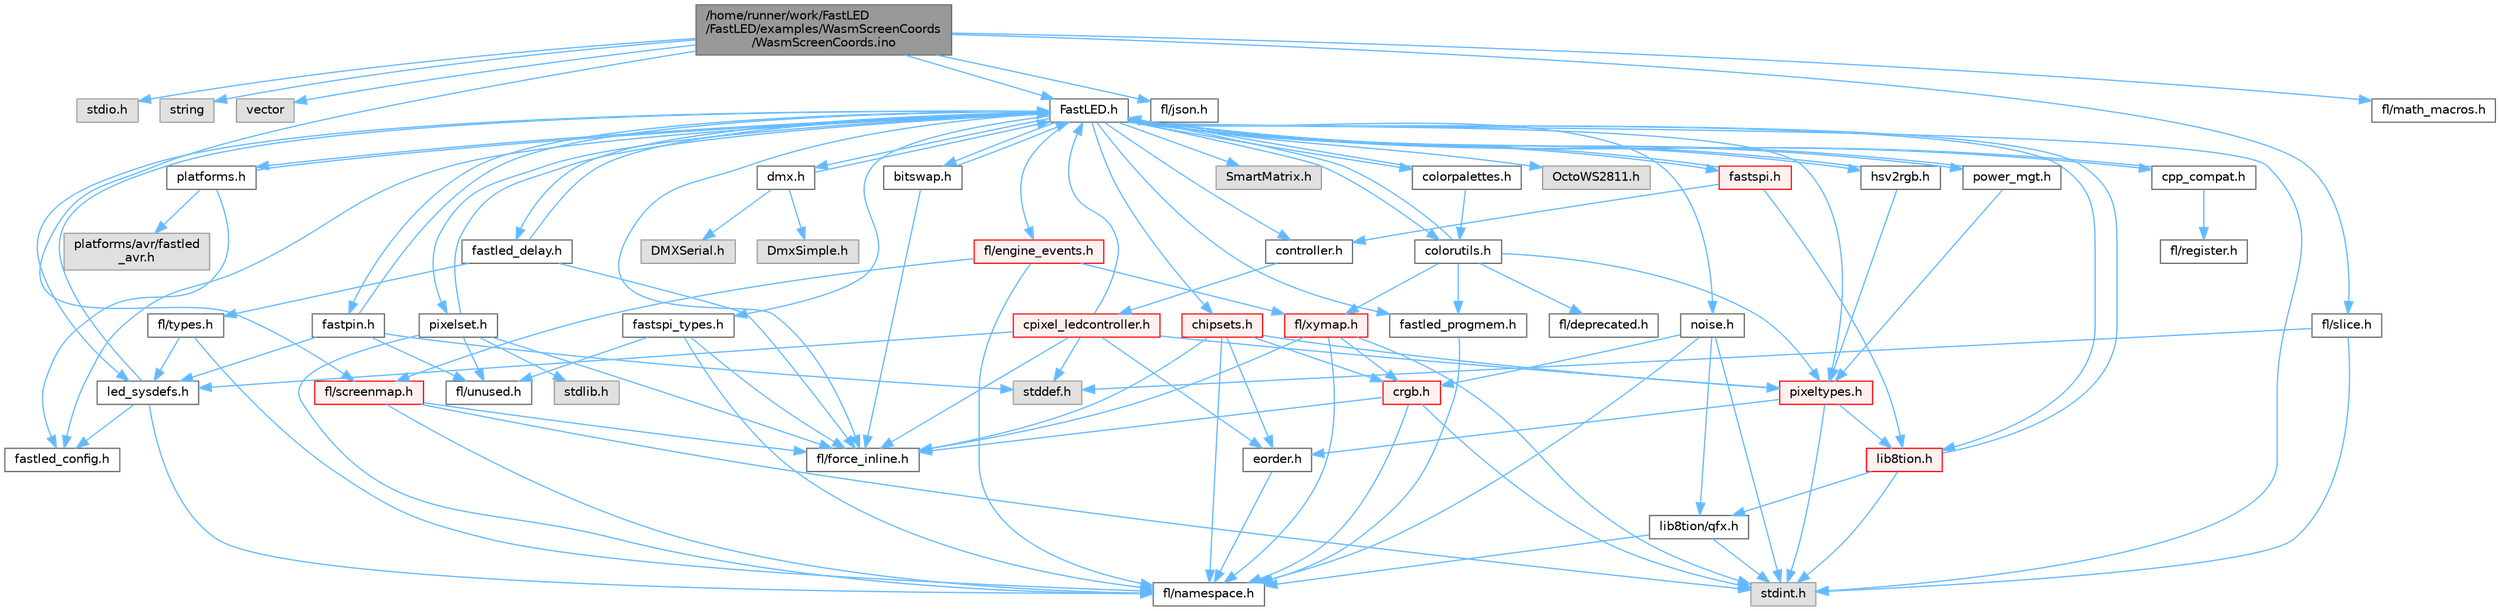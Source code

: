 digraph "/home/runner/work/FastLED/FastLED/examples/WasmScreenCoords/WasmScreenCoords.ino"
{
 // LATEX_PDF_SIZE
  bgcolor="transparent";
  edge [fontname=Helvetica,fontsize=10,labelfontname=Helvetica,labelfontsize=10];
  node [fontname=Helvetica,fontsize=10,shape=box,height=0.2,width=0.4];
  Node1 [id="Node000001",label="/home/runner/work/FastLED\l/FastLED/examples/WasmScreenCoords\l/WasmScreenCoords.ino",height=0.2,width=0.4,color="gray40", fillcolor="grey60", style="filled", fontcolor="black",tooltip="Simple test for screen coordinates in the web compiled version of FastLED."];
  Node1 -> Node2 [id="edge1_Node000001_Node000002",color="steelblue1",style="solid",tooltip=" "];
  Node2 [id="Node000002",label="stdio.h",height=0.2,width=0.4,color="grey60", fillcolor="#E0E0E0", style="filled",tooltip=" "];
  Node1 -> Node3 [id="edge2_Node000001_Node000003",color="steelblue1",style="solid",tooltip=" "];
  Node3 [id="Node000003",label="string",height=0.2,width=0.4,color="grey60", fillcolor="#E0E0E0", style="filled",tooltip=" "];
  Node1 -> Node4 [id="edge3_Node000001_Node000004",color="steelblue1",style="solid",tooltip=" "];
  Node4 [id="Node000004",label="vector",height=0.2,width=0.4,color="grey60", fillcolor="#E0E0E0", style="filled",tooltip=" "];
  Node1 -> Node5 [id="edge4_Node000001_Node000005",color="steelblue1",style="solid",tooltip=" "];
  Node5 [id="Node000005",label="FastLED.h",height=0.2,width=0.4,color="grey40", fillcolor="white", style="filled",URL="$db/d97/_fast_l_e_d_8h.html",tooltip="central include file for FastLED, defines the CFastLED class/object"];
  Node5 -> Node6 [id="edge5_Node000005_Node000006",color="steelblue1",style="solid",tooltip=" "];
  Node6 [id="Node000006",label="stdint.h",height=0.2,width=0.4,color="grey60", fillcolor="#E0E0E0", style="filled",tooltip=" "];
  Node5 -> Node7 [id="edge6_Node000005_Node000007",color="steelblue1",style="solid",tooltip=" "];
  Node7 [id="Node000007",label="SmartMatrix.h",height=0.2,width=0.4,color="grey60", fillcolor="#E0E0E0", style="filled",tooltip=" "];
  Node5 -> Node8 [id="edge7_Node000005_Node000008",color="steelblue1",style="solid",tooltip=" "];
  Node8 [id="Node000008",label="OctoWS2811.h",height=0.2,width=0.4,color="grey60", fillcolor="#E0E0E0", style="filled",tooltip=" "];
  Node5 -> Node9 [id="edge8_Node000005_Node000009",color="steelblue1",style="solid",tooltip=" "];
  Node9 [id="Node000009",label="fl/force_inline.h",height=0.2,width=0.4,color="grey40", fillcolor="white", style="filled",URL="$d8/d2d/fl_2force__inline_8h.html",tooltip=" "];
  Node5 -> Node10 [id="edge9_Node000005_Node000010",color="steelblue1",style="solid",tooltip=" "];
  Node10 [id="Node000010",label="cpp_compat.h",height=0.2,width=0.4,color="grey40", fillcolor="white", style="filled",URL="$d9/d13/cpp__compat_8h.html",tooltip="Compatibility functions based on C++ version."];
  Node10 -> Node5 [id="edge10_Node000010_Node000005",color="steelblue1",style="solid",tooltip=" "];
  Node10 -> Node11 [id="edge11_Node000010_Node000011",color="steelblue1",style="solid",tooltip=" "];
  Node11 [id="Node000011",label="fl/register.h",height=0.2,width=0.4,color="grey40", fillcolor="white", style="filled",URL="$d8/dc1/fl_2register_8h.html",tooltip=" "];
  Node5 -> Node12 [id="edge12_Node000005_Node000012",color="steelblue1",style="solid",tooltip=" "];
  Node12 [id="Node000012",label="fastled_config.h",height=0.2,width=0.4,color="grey40", fillcolor="white", style="filled",URL="$d5/d11/fastled__config_8h.html",tooltip="Contains definitions that can be used to configure FastLED at compile time."];
  Node5 -> Node13 [id="edge13_Node000005_Node000013",color="steelblue1",style="solid",tooltip=" "];
  Node13 [id="Node000013",label="led_sysdefs.h",height=0.2,width=0.4,color="grey40", fillcolor="white", style="filled",URL="$d9/d3e/led__sysdefs_8h.html",tooltip="Determines which platform system definitions to include."];
  Node13 -> Node5 [id="edge14_Node000013_Node000005",color="steelblue1",style="solid",tooltip=" "];
  Node13 -> Node12 [id="edge15_Node000013_Node000012",color="steelblue1",style="solid",tooltip=" "];
  Node13 -> Node14 [id="edge16_Node000013_Node000014",color="steelblue1",style="solid",tooltip=" "];
  Node14 [id="Node000014",label="fl/namespace.h",height=0.2,width=0.4,color="grey40", fillcolor="white", style="filled",URL="$df/d2a/namespace_8h.html",tooltip="Implements the FastLED namespace macros."];
  Node5 -> Node15 [id="edge17_Node000005_Node000015",color="steelblue1",style="solid",tooltip=" "];
  Node15 [id="Node000015",label="fastled_delay.h",height=0.2,width=0.4,color="grey40", fillcolor="white", style="filled",URL="$d0/da8/fastled__delay_8h.html",tooltip="Utility functions and classes for managing delay cycles."];
  Node15 -> Node5 [id="edge18_Node000015_Node000005",color="steelblue1",style="solid",tooltip=" "];
  Node15 -> Node16 [id="edge19_Node000015_Node000016",color="steelblue1",style="solid",tooltip=" "];
  Node16 [id="Node000016",label="fl/types.h",height=0.2,width=0.4,color="grey40", fillcolor="white", style="filled",URL="$d7/da1/fl_2types_8h.html",tooltip=" "];
  Node16 -> Node13 [id="edge20_Node000016_Node000013",color="steelblue1",style="solid",tooltip=" "];
  Node16 -> Node14 [id="edge21_Node000016_Node000014",color="steelblue1",style="solid",tooltip=" "];
  Node15 -> Node9 [id="edge22_Node000015_Node000009",color="steelblue1",style="solid",tooltip=" "];
  Node5 -> Node17 [id="edge23_Node000005_Node000017",color="steelblue1",style="solid",tooltip=" "];
  Node17 [id="Node000017",label="bitswap.h",height=0.2,width=0.4,color="grey40", fillcolor="white", style="filled",URL="$de/ded/bitswap_8h.html",tooltip="Functions for doing a rotation of bits/bytes used by parallel output."];
  Node17 -> Node5 [id="edge24_Node000017_Node000005",color="steelblue1",style="solid",tooltip=" "];
  Node17 -> Node9 [id="edge25_Node000017_Node000009",color="steelblue1",style="solid",tooltip=" "];
  Node5 -> Node18 [id="edge26_Node000005_Node000018",color="steelblue1",style="solid",tooltip=" "];
  Node18 [id="Node000018",label="controller.h",height=0.2,width=0.4,color="grey40", fillcolor="white", style="filled",URL="$d2/dd9/controller_8h.html",tooltip="deprecated: base definitions used by led controllers for writing out led data"];
  Node18 -> Node19 [id="edge27_Node000018_Node000019",color="steelblue1",style="solid",tooltip=" "];
  Node19 [id="Node000019",label="cpixel_ledcontroller.h",height=0.2,width=0.4,color="red", fillcolor="#FFF0F0", style="filled",URL="$d9/d57/cpixel__ledcontroller_8h.html",tooltip="defines the templated version of the CLEDController class"];
  Node19 -> Node20 [id="edge28_Node000019_Node000020",color="steelblue1",style="solid",tooltip=" "];
  Node20 [id="Node000020",label="stddef.h",height=0.2,width=0.4,color="grey60", fillcolor="#E0E0E0", style="filled",tooltip=" "];
  Node19 -> Node5 [id="edge29_Node000019_Node000005",color="steelblue1",style="solid",tooltip=" "];
  Node19 -> Node13 [id="edge30_Node000019_Node000013",color="steelblue1",style="solid",tooltip=" "];
  Node19 -> Node21 [id="edge31_Node000019_Node000021",color="steelblue1",style="solid",tooltip=" "];
  Node21 [id="Node000021",label="pixeltypes.h",height=0.2,width=0.4,color="red", fillcolor="#FFF0F0", style="filled",URL="$d2/dba/pixeltypes_8h.html",tooltip="Includes defintions for RGB and HSV pixels."];
  Node21 -> Node6 [id="edge32_Node000021_Node000006",color="steelblue1",style="solid",tooltip=" "];
  Node21 -> Node22 [id="edge33_Node000021_Node000022",color="steelblue1",style="solid",tooltip=" "];
  Node22 [id="Node000022",label="lib8tion.h",height=0.2,width=0.4,color="red", fillcolor="#FFF0F0", style="filled",URL="$df/da5/lib8tion_8h.html",tooltip="Fast, efficient 8-bit math functions specifically designed for high-performance LED programming."];
  Node22 -> Node5 [id="edge34_Node000022_Node000005",color="steelblue1",style="solid",tooltip=" "];
  Node22 -> Node6 [id="edge35_Node000022_Node000006",color="steelblue1",style="solid",tooltip=" "];
  Node22 -> Node25 [id="edge36_Node000022_Node000025",color="steelblue1",style="solid",tooltip=" "];
  Node25 [id="Node000025",label="lib8tion/qfx.h",height=0.2,width=0.4,color="grey40", fillcolor="white", style="filled",URL="$d2/d19/qfx_8h.html",tooltip=" "];
  Node25 -> Node6 [id="edge37_Node000025_Node000006",color="steelblue1",style="solid",tooltip=" "];
  Node25 -> Node14 [id="edge38_Node000025_Node000014",color="steelblue1",style="solid",tooltip=" "];
  Node21 -> Node36 [id="edge39_Node000021_Node000036",color="steelblue1",style="solid",tooltip=" "];
  Node36 [id="Node000036",label="eorder.h",height=0.2,width=0.4,color="grey40", fillcolor="white", style="filled",URL="$db/d07/eorder_8h.html",tooltip="Defines color channel ordering enumerations."];
  Node36 -> Node14 [id="edge40_Node000036_Node000014",color="steelblue1",style="solid",tooltip=" "];
  Node19 -> Node36 [id="edge41_Node000019_Node000036",color="steelblue1",style="solid",tooltip=" "];
  Node19 -> Node9 [id="edge42_Node000019_Node000009",color="steelblue1",style="solid",tooltip=" "];
  Node5 -> Node66 [id="edge43_Node000005_Node000066",color="steelblue1",style="solid",tooltip=" "];
  Node66 [id="Node000066",label="fastpin.h",height=0.2,width=0.4,color="grey40", fillcolor="white", style="filled",URL="$db/d65/fastpin_8h.html",tooltip="Class base definitions for defining fast pin access."];
  Node66 -> Node5 [id="edge44_Node000066_Node000005",color="steelblue1",style="solid",tooltip=" "];
  Node66 -> Node13 [id="edge45_Node000066_Node000013",color="steelblue1",style="solid",tooltip=" "];
  Node66 -> Node20 [id="edge46_Node000066_Node000020",color="steelblue1",style="solid",tooltip=" "];
  Node66 -> Node51 [id="edge47_Node000066_Node000051",color="steelblue1",style="solid",tooltip=" "];
  Node51 [id="Node000051",label="fl/unused.h",height=0.2,width=0.4,color="grey40", fillcolor="white", style="filled",URL="$d8/d4b/unused_8h.html",tooltip=" "];
  Node5 -> Node67 [id="edge48_Node000005_Node000067",color="steelblue1",style="solid",tooltip=" "];
  Node67 [id="Node000067",label="fastspi_types.h",height=0.2,width=0.4,color="grey40", fillcolor="white", style="filled",URL="$d2/ddb/fastspi__types_8h.html",tooltip="Data types and constants used by SPI interfaces."];
  Node67 -> Node9 [id="edge49_Node000067_Node000009",color="steelblue1",style="solid",tooltip=" "];
  Node67 -> Node14 [id="edge50_Node000067_Node000014",color="steelblue1",style="solid",tooltip=" "];
  Node67 -> Node51 [id="edge51_Node000067_Node000051",color="steelblue1",style="solid",tooltip=" "];
  Node5 -> Node68 [id="edge52_Node000005_Node000068",color="steelblue1",style="solid",tooltip=" "];
  Node68 [id="Node000068",label="dmx.h",height=0.2,width=0.4,color="grey40", fillcolor="white", style="filled",URL="$d3/de1/dmx_8h.html",tooltip="Defines the DMX512-based LED controllers."];
  Node68 -> Node5 [id="edge53_Node000068_Node000005",color="steelblue1",style="solid",tooltip=" "];
  Node68 -> Node69 [id="edge54_Node000068_Node000069",color="steelblue1",style="solid",tooltip=" "];
  Node69 [id="Node000069",label="DmxSimple.h",height=0.2,width=0.4,color="grey60", fillcolor="#E0E0E0", style="filled",tooltip=" "];
  Node68 -> Node70 [id="edge55_Node000068_Node000070",color="steelblue1",style="solid",tooltip=" "];
  Node70 [id="Node000070",label="DMXSerial.h",height=0.2,width=0.4,color="grey60", fillcolor="#E0E0E0", style="filled",tooltip=" "];
  Node5 -> Node71 [id="edge56_Node000005_Node000071",color="steelblue1",style="solid",tooltip=" "];
  Node71 [id="Node000071",label="platforms.h",height=0.2,width=0.4,color="grey40", fillcolor="white", style="filled",URL="$da/dc9/platforms_8h.html",tooltip="Determines which platforms headers to include."];
  Node71 -> Node5 [id="edge57_Node000071_Node000005",color="steelblue1",style="solid",tooltip=" "];
  Node71 -> Node12 [id="edge58_Node000071_Node000012",color="steelblue1",style="solid",tooltip=" "];
  Node71 -> Node72 [id="edge59_Node000071_Node000072",color="steelblue1",style="solid",tooltip=" "];
  Node72 [id="Node000072",label="platforms/avr/fastled\l_avr.h",height=0.2,width=0.4,color="grey60", fillcolor="#E0E0E0", style="filled",tooltip=" "];
  Node5 -> Node73 [id="edge60_Node000005_Node000073",color="steelblue1",style="solid",tooltip=" "];
  Node73 [id="Node000073",label="fastled_progmem.h",height=0.2,width=0.4,color="grey40", fillcolor="white", style="filled",URL="$df/dab/fastled__progmem_8h.html",tooltip="Wrapper definitions to allow seamless use of PROGMEM in environments that have it."];
  Node73 -> Node14 [id="edge61_Node000073_Node000014",color="steelblue1",style="solid",tooltip=" "];
  Node5 -> Node22 [id="edge62_Node000005_Node000022",color="steelblue1",style="solid",tooltip=" "];
  Node5 -> Node21 [id="edge63_Node000005_Node000021",color="steelblue1",style="solid",tooltip=" "];
  Node5 -> Node74 [id="edge64_Node000005_Node000074",color="steelblue1",style="solid",tooltip=" "];
  Node74 [id="Node000074",label="hsv2rgb.h",height=0.2,width=0.4,color="grey40", fillcolor="white", style="filled",URL="$de/d9a/hsv2rgb_8h.html",tooltip="Functions to convert from the HSV colorspace to the RGB colorspace."];
  Node74 -> Node5 [id="edge65_Node000074_Node000005",color="steelblue1",style="solid",tooltip=" "];
  Node74 -> Node21 [id="edge66_Node000074_Node000021",color="steelblue1",style="solid",tooltip=" "];
  Node5 -> Node75 [id="edge67_Node000005_Node000075",color="steelblue1",style="solid",tooltip=" "];
  Node75 [id="Node000075",label="colorutils.h",height=0.2,width=0.4,color="grey40", fillcolor="white", style="filled",URL="$d1/dfb/colorutils_8h.html",tooltip="Utility functions for color fill, palettes, blending, and more."];
  Node75 -> Node5 [id="edge68_Node000075_Node000005",color="steelblue1",style="solid",tooltip=" "];
  Node75 -> Node21 [id="edge69_Node000075_Node000021",color="steelblue1",style="solid",tooltip=" "];
  Node75 -> Node73 [id="edge70_Node000075_Node000073",color="steelblue1",style="solid",tooltip=" "];
  Node75 -> Node54 [id="edge71_Node000075_Node000054",color="steelblue1",style="solid",tooltip=" "];
  Node54 [id="Node000054",label="fl/xymap.h",height=0.2,width=0.4,color="red", fillcolor="#FFF0F0", style="filled",URL="$d6/dc9/fl_2xymap_8h.html",tooltip=" "];
  Node54 -> Node6 [id="edge72_Node000054_Node000006",color="steelblue1",style="solid",tooltip=" "];
  Node54 -> Node29 [id="edge73_Node000054_Node000029",color="steelblue1",style="solid",tooltip=" "];
  Node29 [id="Node000029",label="crgb.h",height=0.2,width=0.4,color="red", fillcolor="#FFF0F0", style="filled",URL="$db/dd1/crgb_8h.html",tooltip="Defines the red, green, and blue (RGB) pixel struct."];
  Node29 -> Node6 [id="edge74_Node000029_Node000006",color="steelblue1",style="solid",tooltip=" "];
  Node29 -> Node14 [id="edge75_Node000029_Node000014",color="steelblue1",style="solid",tooltip=" "];
  Node29 -> Node9 [id="edge76_Node000029_Node000009",color="steelblue1",style="solid",tooltip=" "];
  Node54 -> Node9 [id="edge77_Node000054_Node000009",color="steelblue1",style="solid",tooltip=" "];
  Node54 -> Node14 [id="edge78_Node000054_Node000014",color="steelblue1",style="solid",tooltip=" "];
  Node75 -> Node76 [id="edge79_Node000075_Node000076",color="steelblue1",style="solid",tooltip=" "];
  Node76 [id="Node000076",label="fl/deprecated.h",height=0.2,width=0.4,color="grey40", fillcolor="white", style="filled",URL="$d4/dce/deprecated_8h.html",tooltip=" "];
  Node5 -> Node77 [id="edge80_Node000005_Node000077",color="steelblue1",style="solid",tooltip=" "];
  Node77 [id="Node000077",label="pixelset.h",height=0.2,width=0.4,color="grey40", fillcolor="white", style="filled",URL="$d4/d46/pixelset_8h.html",tooltip="Declares classes for managing logical groups of LEDs."];
  Node77 -> Node5 [id="edge81_Node000077_Node000005",color="steelblue1",style="solid",tooltip=" "];
  Node77 -> Node9 [id="edge82_Node000077_Node000009",color="steelblue1",style="solid",tooltip=" "];
  Node77 -> Node51 [id="edge83_Node000077_Node000051",color="steelblue1",style="solid",tooltip=" "];
  Node77 -> Node78 [id="edge84_Node000077_Node000078",color="steelblue1",style="solid",tooltip=" "];
  Node78 [id="Node000078",label="stdlib.h",height=0.2,width=0.4,color="grey60", fillcolor="#E0E0E0", style="filled",tooltip=" "];
  Node77 -> Node14 [id="edge85_Node000077_Node000014",color="steelblue1",style="solid",tooltip=" "];
  Node5 -> Node79 [id="edge86_Node000005_Node000079",color="steelblue1",style="solid",tooltip=" "];
  Node79 [id="Node000079",label="colorpalettes.h",height=0.2,width=0.4,color="grey40", fillcolor="white", style="filled",URL="$dc/dcc/colorpalettes_8h.html",tooltip="Declarations for the predefined color palettes supplied by FastLED."];
  Node79 -> Node5 [id="edge87_Node000079_Node000005",color="steelblue1",style="solid",tooltip=" "];
  Node79 -> Node75 [id="edge88_Node000079_Node000075",color="steelblue1",style="solid",tooltip=" "];
  Node5 -> Node80 [id="edge89_Node000005_Node000080",color="steelblue1",style="solid",tooltip=" "];
  Node80 [id="Node000080",label="noise.h",height=0.2,width=0.4,color="grey40", fillcolor="white", style="filled",URL="$d1/d31/noise_8h.html",tooltip="Functions to generate and fill arrays with noise."];
  Node80 -> Node6 [id="edge90_Node000080_Node000006",color="steelblue1",style="solid",tooltip=" "];
  Node80 -> Node29 [id="edge91_Node000080_Node000029",color="steelblue1",style="solid",tooltip=" "];
  Node80 -> Node14 [id="edge92_Node000080_Node000014",color="steelblue1",style="solid",tooltip=" "];
  Node80 -> Node25 [id="edge93_Node000080_Node000025",color="steelblue1",style="solid",tooltip=" "];
  Node5 -> Node81 [id="edge94_Node000005_Node000081",color="steelblue1",style="solid",tooltip=" "];
  Node81 [id="Node000081",label="power_mgt.h",height=0.2,width=0.4,color="grey40", fillcolor="white", style="filled",URL="$dc/d5b/power__mgt_8h.html",tooltip="Functions to limit the power used by FastLED."];
  Node81 -> Node5 [id="edge95_Node000081_Node000005",color="steelblue1",style="solid",tooltip=" "];
  Node81 -> Node21 [id="edge96_Node000081_Node000021",color="steelblue1",style="solid",tooltip=" "];
  Node5 -> Node82 [id="edge97_Node000005_Node000082",color="steelblue1",style="solid",tooltip=" "];
  Node82 [id="Node000082",label="fastspi.h",height=0.2,width=0.4,color="red", fillcolor="#FFF0F0", style="filled",URL="$d6/ddc/fastspi_8h.html",tooltip="Serial peripheral interface (SPI) definitions per platform."];
  Node82 -> Node5 [id="edge98_Node000082_Node000005",color="steelblue1",style="solid",tooltip=" "];
  Node82 -> Node18 [id="edge99_Node000082_Node000018",color="steelblue1",style="solid",tooltip=" "];
  Node82 -> Node22 [id="edge100_Node000082_Node000022",color="steelblue1",style="solid",tooltip=" "];
  Node5 -> Node84 [id="edge101_Node000005_Node000084",color="steelblue1",style="solid",tooltip=" "];
  Node84 [id="Node000084",label="chipsets.h",height=0.2,width=0.4,color="red", fillcolor="#FFF0F0", style="filled",URL="$db/d66/chipsets_8h.html",tooltip="Contains the bulk of the definitions for the various LED chipsets supported."];
  Node84 -> Node21 [id="edge102_Node000084_Node000021",color="steelblue1",style="solid",tooltip=" "];
  Node84 -> Node9 [id="edge103_Node000084_Node000009",color="steelblue1",style="solid",tooltip=" "];
  Node84 -> Node29 [id="edge104_Node000084_Node000029",color="steelblue1",style="solid",tooltip=" "];
  Node84 -> Node36 [id="edge105_Node000084_Node000036",color="steelblue1",style="solid",tooltip=" "];
  Node84 -> Node14 [id="edge106_Node000084_Node000014",color="steelblue1",style="solid",tooltip=" "];
  Node5 -> Node52 [id="edge107_Node000005_Node000052",color="steelblue1",style="solid",tooltip=" "];
  Node52 [id="Node000052",label="fl/engine_events.h",height=0.2,width=0.4,color="red", fillcolor="#FFF0F0", style="filled",URL="$dc/dd9/fl_2engine__events_8h.html",tooltip=" "];
  Node52 -> Node54 [id="edge108_Node000052_Node000054",color="steelblue1",style="solid",tooltip=" "];
  Node52 -> Node58 [id="edge109_Node000052_Node000058",color="steelblue1",style="solid",tooltip=" "];
  Node58 [id="Node000058",label="fl/screenmap.h",height=0.2,width=0.4,color="red", fillcolor="#FFF0F0", style="filled",URL="$d7/d0d/fl_2screenmap_8h.html",tooltip=" "];
  Node58 -> Node6 [id="edge110_Node000058_Node000006",color="steelblue1",style="solid",tooltip=" "];
  Node58 -> Node9 [id="edge111_Node000058_Node000009",color="steelblue1",style="solid",tooltip=" "];
  Node58 -> Node14 [id="edge112_Node000058_Node000014",color="steelblue1",style="solid",tooltip=" "];
  Node52 -> Node14 [id="edge113_Node000052_Node000014",color="steelblue1",style="solid",tooltip=" "];
  Node1 -> Node85 [id="edge114_Node000001_Node000085",color="steelblue1",style="solid",tooltip=" "];
  Node85 [id="Node000085",label="fl/json.h",height=0.2,width=0.4,color="grey40", fillcolor="white", style="filled",URL="$d7/d91/fl_2json_8h.html",tooltip=" "];
  Node1 -> Node86 [id="edge115_Node000001_Node000086",color="steelblue1",style="solid",tooltip=" "];
  Node86 [id="Node000086",label="fl/slice.h",height=0.2,width=0.4,color="grey40", fillcolor="white", style="filled",URL="$db/d37/fl_2slice_8h.html",tooltip=" "];
  Node86 -> Node6 [id="edge116_Node000086_Node000006",color="steelblue1",style="solid",tooltip=" "];
  Node86 -> Node20 [id="edge117_Node000086_Node000020",color="steelblue1",style="solid",tooltip=" "];
  Node1 -> Node58 [id="edge118_Node000001_Node000058",color="steelblue1",style="solid",tooltip=" "];
  Node1 -> Node44 [id="edge119_Node000001_Node000044",color="steelblue1",style="solid",tooltip=" "];
  Node44 [id="Node000044",label="fl/math_macros.h",height=0.2,width=0.4,color="grey40", fillcolor="white", style="filled",URL="$d0/d19/fl_2math__macros_8h.html",tooltip=" "];
}
